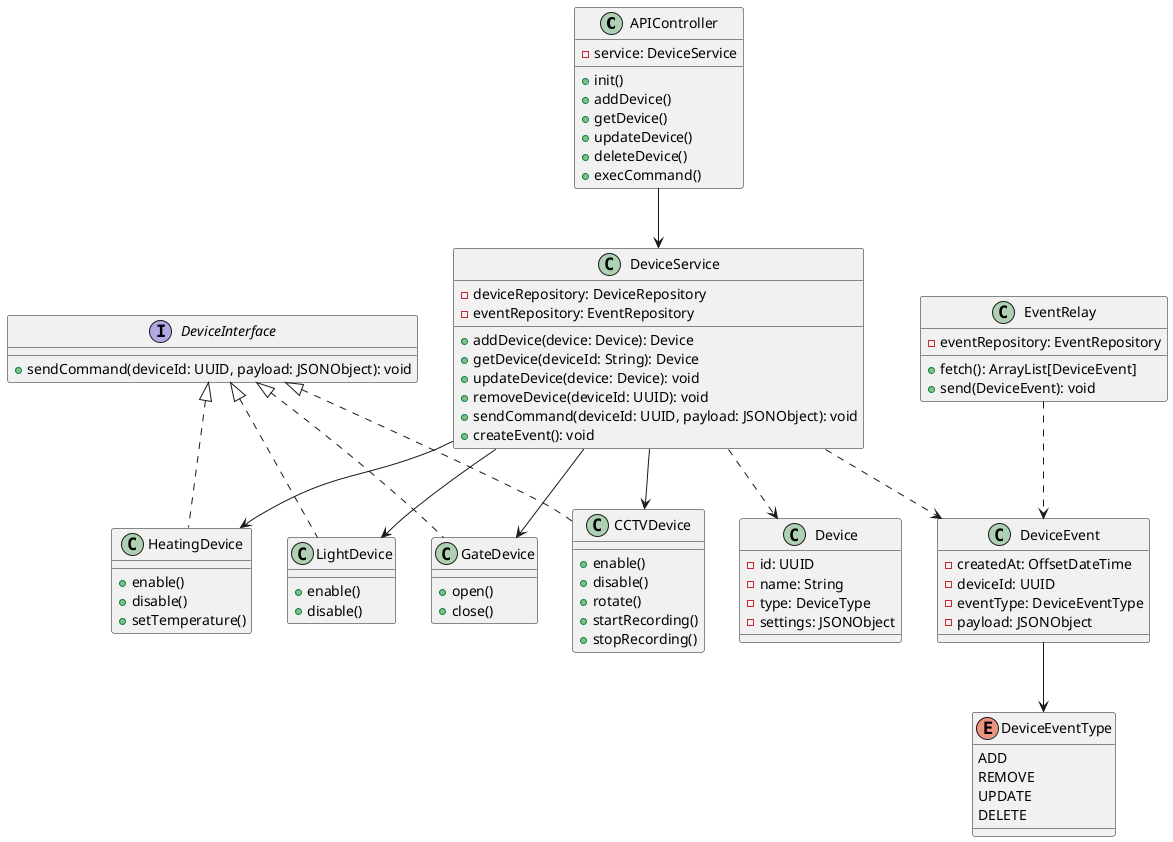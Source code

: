 @startuml Device Controller Code

class APIController {
    - service: DeviceService
    + init()
    + addDevice()
    + getDevice()
    + updateDevice()
    + deleteDevice()
    + execCommand()
}

class DeviceService {
  - deviceRepository: DeviceRepository
  - eventRepository: EventRepository
  + addDevice(device: Device): Device
  + getDevice(deviceId: String): Device
  + updateDevice(device: Device): void
  + removeDevice(deviceId: UUID): void
  + sendCommand(deviceId: UUID, payload: JSONObject): void
  + createEvent(): void
}

interface DeviceInterface {
    + sendCommand(deviceId: UUID, payload: JSONObject): void
}


class HeatingDevice implements DeviceInterface {
    + enable()
    + disable()
    + setTemperature()
}

class LightDevice implements DeviceInterface {
    + enable()
    + disable()
}

class GateDevice implements DeviceInterface {
    + open()
    + close()
}

class CCTVDevice implements DeviceInterface {
    + enable()
    + disable()
    + rotate()
    + startRecording()
    + stopRecording()
}

class EventRelay {
  - eventRepository: EventRepository
  + fetch(): ArrayList[DeviceEvent]
  + send(DeviceEvent): void
}

class Device {
  - id: UUID
  - name: String
  - type: DeviceType
  - settings: JSONObject
}


class DeviceEvent {
  - createdAt: OffsetDateTime
  - deviceId: UUID
  - eventType: DeviceEventType
  - payload: JSONObject
}

enum DeviceEventType {
  ADD
  REMOVE
  UPDATE
  DELETE
}

APIController --> DeviceService

DeviceService --> HeatingDevice
DeviceService --> LightDevice
DeviceService --> GateDevice
DeviceService --> CCTVDevice

DeviceService ..> DeviceEvent
EventRelay ..> DeviceEvent
DeviceService ..> Device
DeviceEvent --> DeviceEventType

@enduml